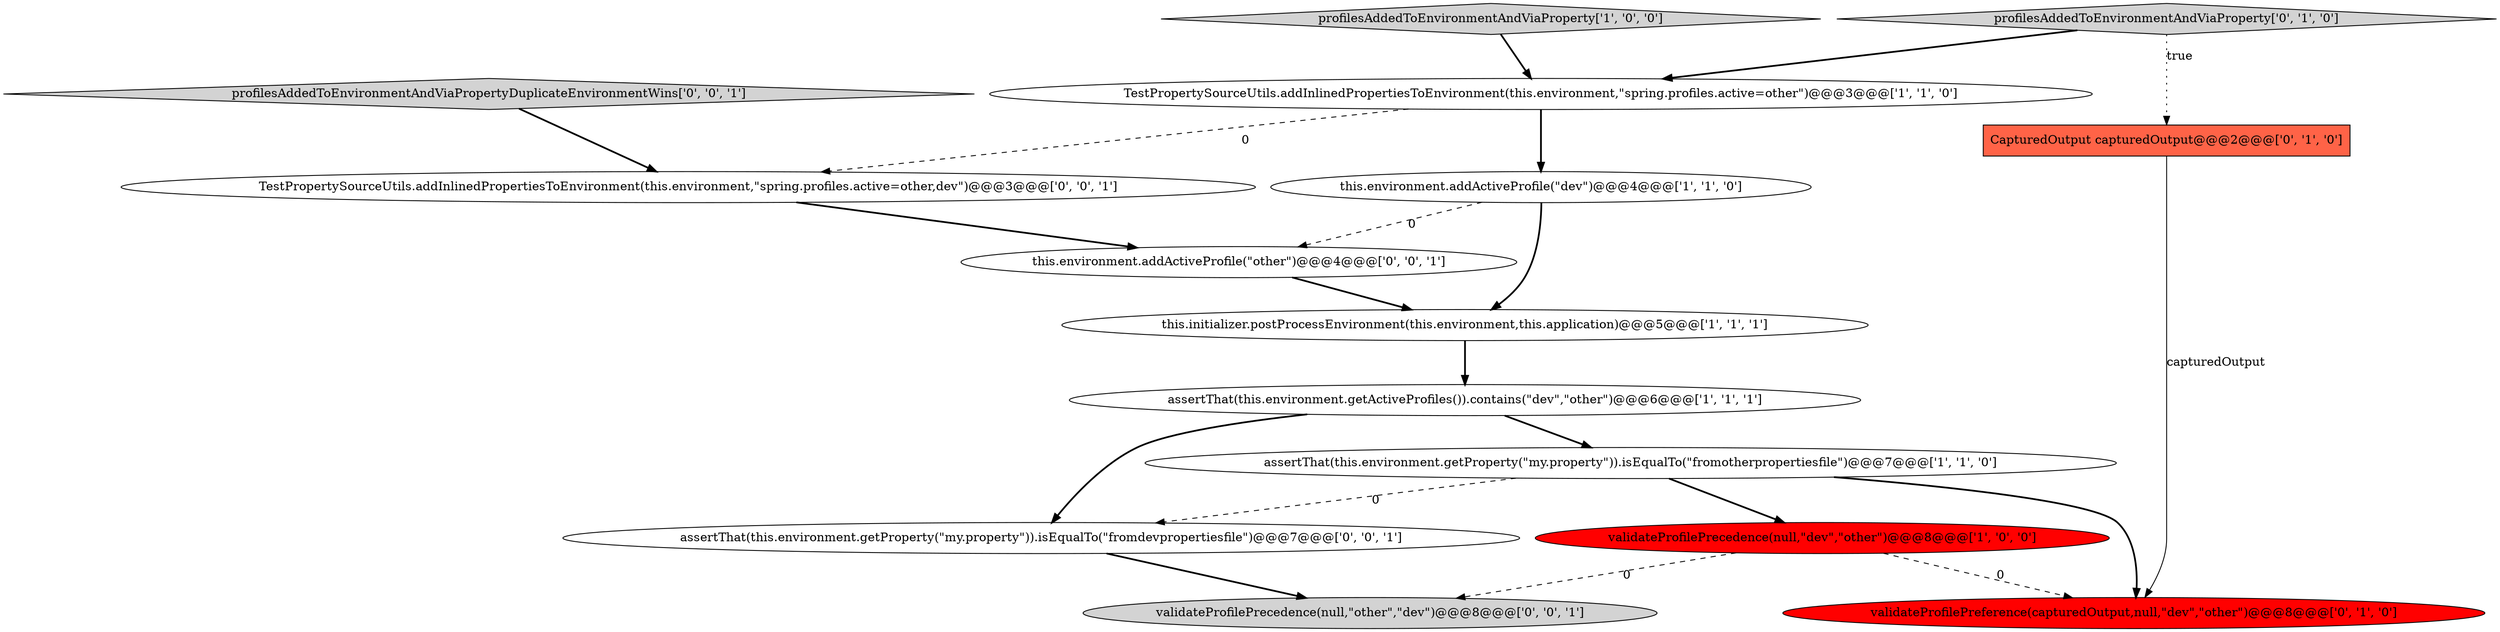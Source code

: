 digraph {
6 [style = filled, label = "this.environment.addActiveProfile(\"dev\")@@@4@@@['1', '1', '0']", fillcolor = white, shape = ellipse image = "AAA0AAABBB1BBB"];
11 [style = filled, label = "this.environment.addActiveProfile(\"other\")@@@4@@@['0', '0', '1']", fillcolor = white, shape = ellipse image = "AAA0AAABBB3BBB"];
4 [style = filled, label = "validateProfilePrecedence(null,\"dev\",\"other\")@@@8@@@['1', '0', '0']", fillcolor = red, shape = ellipse image = "AAA1AAABBB1BBB"];
12 [style = filled, label = "assertThat(this.environment.getProperty(\"my.property\")).isEqualTo(\"fromdevpropertiesfile\")@@@7@@@['0', '0', '1']", fillcolor = white, shape = ellipse image = "AAA0AAABBB3BBB"];
9 [style = filled, label = "validateProfilePreference(capturedOutput,null,\"dev\",\"other\")@@@8@@@['0', '1', '0']", fillcolor = red, shape = ellipse image = "AAA1AAABBB2BBB"];
7 [style = filled, label = "CapturedOutput capturedOutput@@@2@@@['0', '1', '0']", fillcolor = tomato, shape = box image = "AAA1AAABBB2BBB"];
2 [style = filled, label = "assertThat(this.environment.getProperty(\"my.property\")).isEqualTo(\"fromotherpropertiesfile\")@@@7@@@['1', '1', '0']", fillcolor = white, shape = ellipse image = "AAA0AAABBB1BBB"];
8 [style = filled, label = "profilesAddedToEnvironmentAndViaProperty['0', '1', '0']", fillcolor = lightgray, shape = diamond image = "AAA0AAABBB2BBB"];
10 [style = filled, label = "TestPropertySourceUtils.addInlinedPropertiesToEnvironment(this.environment,\"spring.profiles.active=other,dev\")@@@3@@@['0', '0', '1']", fillcolor = white, shape = ellipse image = "AAA0AAABBB3BBB"];
13 [style = filled, label = "profilesAddedToEnvironmentAndViaPropertyDuplicateEnvironmentWins['0', '0', '1']", fillcolor = lightgray, shape = diamond image = "AAA0AAABBB3BBB"];
0 [style = filled, label = "assertThat(this.environment.getActiveProfiles()).contains(\"dev\",\"other\")@@@6@@@['1', '1', '1']", fillcolor = white, shape = ellipse image = "AAA0AAABBB1BBB"];
5 [style = filled, label = "TestPropertySourceUtils.addInlinedPropertiesToEnvironment(this.environment,\"spring.profiles.active=other\")@@@3@@@['1', '1', '0']", fillcolor = white, shape = ellipse image = "AAA0AAABBB1BBB"];
14 [style = filled, label = "validateProfilePrecedence(null,\"other\",\"dev\")@@@8@@@['0', '0', '1']", fillcolor = lightgray, shape = ellipse image = "AAA0AAABBB3BBB"];
3 [style = filled, label = "this.initializer.postProcessEnvironment(this.environment,this.application)@@@5@@@['1', '1', '1']", fillcolor = white, shape = ellipse image = "AAA0AAABBB1BBB"];
1 [style = filled, label = "profilesAddedToEnvironmentAndViaProperty['1', '0', '0']", fillcolor = lightgray, shape = diamond image = "AAA0AAABBB1BBB"];
1->5 [style = bold, label=""];
13->10 [style = bold, label=""];
6->3 [style = bold, label=""];
12->14 [style = bold, label=""];
8->7 [style = dotted, label="true"];
4->9 [style = dashed, label="0"];
2->12 [style = dashed, label="0"];
4->14 [style = dashed, label="0"];
2->9 [style = bold, label=""];
5->6 [style = bold, label=""];
8->5 [style = bold, label=""];
5->10 [style = dashed, label="0"];
7->9 [style = solid, label="capturedOutput"];
11->3 [style = bold, label=""];
2->4 [style = bold, label=""];
3->0 [style = bold, label=""];
0->12 [style = bold, label=""];
0->2 [style = bold, label=""];
6->11 [style = dashed, label="0"];
10->11 [style = bold, label=""];
}
